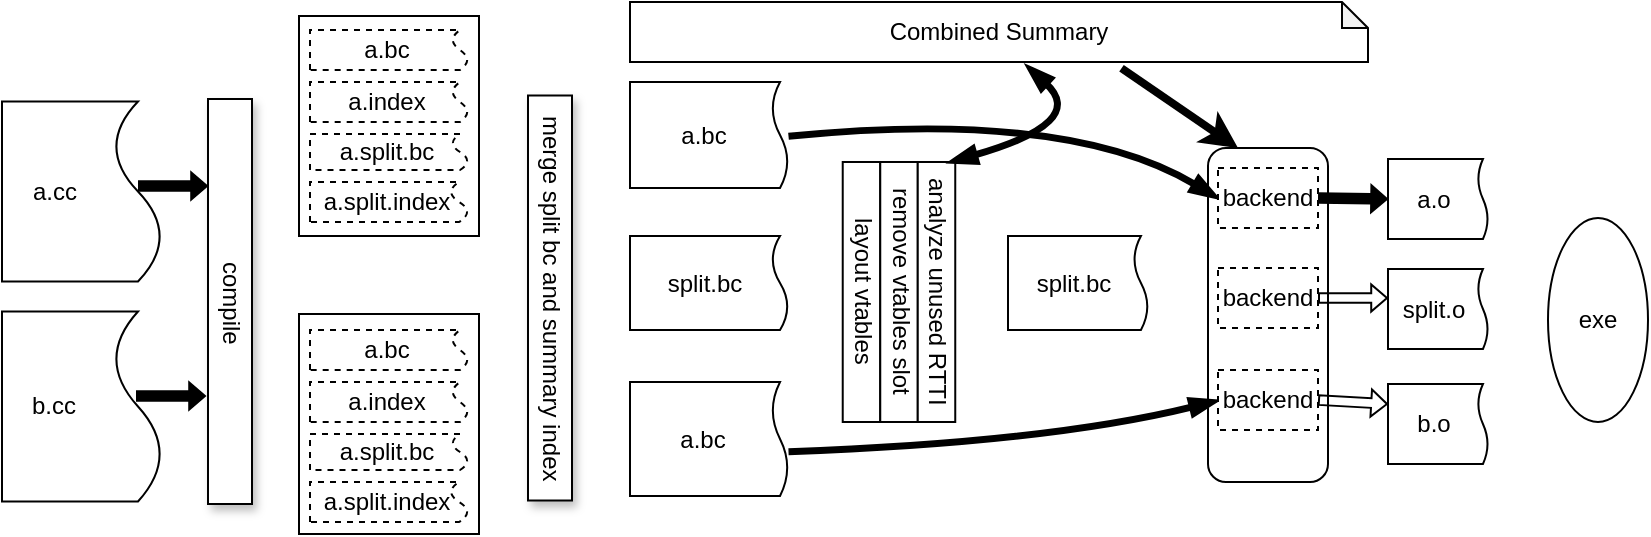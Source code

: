 <mxfile version="24.7.17">
  <diagram name="第 1 页" id="k2mW9J_V9D2OgyOmClB3">
    <mxGraphModel dx="868" dy="503" grid="1" gridSize="10" guides="1" tooltips="1" connect="1" arrows="1" fold="1" page="1" pageScale="1" pageWidth="827" pageHeight="1169" math="0" shadow="0">
      <root>
        <mxCell id="0" />
        <mxCell id="1" parent="0" />
        <mxCell id="VgSTUr_7AbSJky1cKvdX-178" value="" style="rounded=0;whiteSpace=wrap;html=1;fillColor=none;" vertex="1" parent="1">
          <mxGeometry x="235.5" y="236" width="90" height="110" as="geometry" />
        </mxCell>
        <mxCell id="VgSTUr_7AbSJky1cKvdX-176" value="" style="rounded=0;whiteSpace=wrap;html=1;fillColor=none;" vertex="1" parent="1">
          <mxGeometry x="235.5" y="87" width="90" height="110" as="geometry" />
        </mxCell>
        <mxCell id="VgSTUr_7AbSJky1cKvdX-78" value="merge split bc and summary index" style="rounded=0;whiteSpace=wrap;html=1;shadow=1;direction=south;textDirection=vertical-lr;" vertex="1" parent="1">
          <mxGeometry x="350" y="126.75" width="22" height="202.5" as="geometry" />
        </mxCell>
        <mxCell id="VgSTUr_7AbSJky1cKvdX-84" value="a.cc" style="shape=document;whiteSpace=wrap;html=1;boundedLbl=1;direction=north;" vertex="1" parent="1">
          <mxGeometry x="87" y="129.75" width="80" height="90" as="geometry" />
        </mxCell>
        <mxCell id="VgSTUr_7AbSJky1cKvdX-92" value="a.bc" style="shape=document;whiteSpace=wrap;html=1;boundedLbl=1;direction=north;size=0.101;dashed=1;" vertex="1" parent="1">
          <mxGeometry x="241" y="94" width="79" height="20" as="geometry" />
        </mxCell>
        <mxCell id="VgSTUr_7AbSJky1cKvdX-101" value="b.cc" style="shape=document;whiteSpace=wrap;html=1;boundedLbl=1;direction=north;" vertex="1" parent="1">
          <mxGeometry x="87" y="234.75" width="80" height="95" as="geometry" />
        </mxCell>
        <mxCell id="VgSTUr_7AbSJky1cKvdX-113" value="a.index" style="shape=document;whiteSpace=wrap;html=1;boundedLbl=1;direction=north;size=0.101;dashed=1;" vertex="1" parent="1">
          <mxGeometry x="241" y="120" width="79" height="20" as="geometry" />
        </mxCell>
        <mxCell id="VgSTUr_7AbSJky1cKvdX-114" value="a.split.bc" style="shape=document;whiteSpace=wrap;html=1;boundedLbl=1;direction=north;size=0.101;dashed=1;" vertex="1" parent="1">
          <mxGeometry x="241" y="146" width="79" height="18" as="geometry" />
        </mxCell>
        <mxCell id="VgSTUr_7AbSJky1cKvdX-115" value="a.split.index" style="shape=document;whiteSpace=wrap;html=1;boundedLbl=1;direction=north;size=0.112;dashed=1;" vertex="1" parent="1">
          <mxGeometry x="241" y="170" width="79" height="20" as="geometry" />
        </mxCell>
        <mxCell id="VgSTUr_7AbSJky1cKvdX-121" value="a.bc" style="shape=document;whiteSpace=wrap;html=1;boundedLbl=1;direction=north;size=0.101;dashed=1;" vertex="1" parent="1">
          <mxGeometry x="241" y="244" width="79" height="20" as="geometry" />
        </mxCell>
        <mxCell id="VgSTUr_7AbSJky1cKvdX-122" value="a.index" style="shape=document;whiteSpace=wrap;html=1;boundedLbl=1;direction=north;size=0.101;dashed=1;" vertex="1" parent="1">
          <mxGeometry x="241" y="270" width="79" height="20" as="geometry" />
        </mxCell>
        <mxCell id="VgSTUr_7AbSJky1cKvdX-123" value="a.split.bc" style="shape=document;whiteSpace=wrap;html=1;boundedLbl=1;direction=north;size=0.101;dashed=1;" vertex="1" parent="1">
          <mxGeometry x="241" y="296" width="79" height="18" as="geometry" />
        </mxCell>
        <mxCell id="VgSTUr_7AbSJky1cKvdX-124" value="a.split.index" style="shape=document;whiteSpace=wrap;html=1;boundedLbl=1;direction=north;size=0.112;dashed=1;" vertex="1" parent="1">
          <mxGeometry x="241" y="320" width="79" height="20" as="geometry" />
        </mxCell>
        <mxCell id="VgSTUr_7AbSJky1cKvdX-125" value="a.bc" style="shape=document;whiteSpace=wrap;html=1;boundedLbl=1;direction=north;size=0.101;" vertex="1" parent="1">
          <mxGeometry x="401" y="120" width="79" height="53" as="geometry" />
        </mxCell>
        <mxCell id="VgSTUr_7AbSJky1cKvdX-126" value="split.bc" style="shape=document;whiteSpace=wrap;html=1;boundedLbl=1;direction=north;size=0.101;" vertex="1" parent="1">
          <mxGeometry x="401" y="197" width="79" height="47" as="geometry" />
        </mxCell>
        <mxCell id="VgSTUr_7AbSJky1cKvdX-128" value="a.bc" style="shape=document;whiteSpace=wrap;html=1;boundedLbl=1;direction=north;size=0.101;" vertex="1" parent="1">
          <mxGeometry x="401" y="270" width="79" height="57" as="geometry" />
        </mxCell>
        <mxCell id="VgSTUr_7AbSJky1cKvdX-129" value="Combined Summary" style="shape=note;whiteSpace=wrap;html=1;backgroundOutline=1;darkOpacity=0.05;size=13;" vertex="1" parent="1">
          <mxGeometry x="401" y="80" width="369" height="30" as="geometry" />
        </mxCell>
        <mxCell id="VgSTUr_7AbSJky1cKvdX-130" value="split.bc" style="shape=document;whiteSpace=wrap;html=1;boundedLbl=1;direction=north;size=0.101;" vertex="1" parent="1">
          <mxGeometry x="590" y="197" width="70" height="47" as="geometry" />
        </mxCell>
        <mxCell id="VgSTUr_7AbSJky1cKvdX-131" value="" style="rounded=1;whiteSpace=wrap;html=1;direction=north;textDirection=vertical-lr;" vertex="1" parent="1">
          <mxGeometry x="690" y="153" width="60" height="167" as="geometry" />
        </mxCell>
        <mxCell id="VgSTUr_7AbSJky1cKvdX-135" value="layout vtables" style="rounded=0;whiteSpace=wrap;strokeColor=default;direction=north;html=1;verticalAlign=middle;textDirection=vertical-lr;align=center;" vertex="1" parent="1">
          <mxGeometry x="507.365" y="159.995" width="18.75" height="130" as="geometry" />
        </mxCell>
        <mxCell id="VgSTUr_7AbSJky1cKvdX-136" value="remove vtables slot" style="rounded=0;whiteSpace=wrap;html=1;strokeColor=default;direction=south;textDirection=vertical-lr;" vertex="1" parent="1">
          <mxGeometry x="526.125" y="159.995" width="18.75" height="130" as="geometry" />
        </mxCell>
        <mxCell id="VgSTUr_7AbSJky1cKvdX-137" value="analyze unused RTTI" style="rounded=0;whiteSpace=wrap;html=1;strokeColor=default;direction=south;textDirection=vertical-lr;" vertex="1" parent="1">
          <mxGeometry x="544.875" y="159.995" width="18.75" height="130" as="geometry" />
        </mxCell>
        <mxCell id="VgSTUr_7AbSJky1cKvdX-142" value="" style="curved=1;endArrow=blockThin;html=1;rounded=0;strokeWidth=3.5;exitX=0.536;exitY=1.045;exitDx=0;exitDy=0;exitPerimeter=0;startArrow=blockThin;startFill=1;endFill=1;" edge="1" parent="1" source="VgSTUr_7AbSJky1cKvdX-129">
          <mxGeometry width="50" height="50" relative="1" as="geometry">
            <mxPoint x="530.005" y="110.0" as="sourcePoint" />
            <mxPoint x="560" y="160" as="targetPoint" />
            <Array as="points">
              <mxPoint x="630" y="140" />
            </Array>
          </mxGeometry>
        </mxCell>
        <mxCell id="VgSTUr_7AbSJky1cKvdX-144" value="" style="curved=1;endArrow=none;html=1;rounded=0;strokeWidth=3.5;startArrow=blockThin;startFill=1;endFill=0;exitX=0;exitY=0.5;exitDx=0;exitDy=0;entryX=0.392;entryY=1;entryDx=0;entryDy=0;entryPerimeter=0;" edge="1" parent="1" source="VgSTUr_7AbSJky1cKvdX-153" target="VgSTUr_7AbSJky1cKvdX-128">
          <mxGeometry width="50" height="50" relative="1" as="geometry">
            <mxPoint x="710" y="304.66" as="sourcePoint" />
            <mxPoint x="500" y="304.67" as="targetPoint" />
            <Array as="points">
              <mxPoint x="610" y="300" />
            </Array>
          </mxGeometry>
        </mxCell>
        <mxCell id="VgSTUr_7AbSJky1cKvdX-145" value="" style="curved=1;endArrow=none;html=1;rounded=0;strokeWidth=3.5;startArrow=blockThin;startFill=1;endFill=0;exitX=0;exitY=0.5;exitDx=0;exitDy=0;" edge="1" parent="1" source="VgSTUr_7AbSJky1cKvdX-151">
          <mxGeometry width="50" height="50" relative="1" as="geometry">
            <mxPoint x="700" y="160" as="sourcePoint" />
            <mxPoint x="480" y="146.91" as="targetPoint" />
            <Array as="points">
              <mxPoint x="620" y="133" />
            </Array>
          </mxGeometry>
        </mxCell>
        <mxCell id="VgSTUr_7AbSJky1cKvdX-147" value="" style="curved=1;endArrow=classic;html=1;rounded=0;strokeWidth=4;exitX=0.666;exitY=1.104;exitDx=0;exitDy=0;exitPerimeter=0;entryX=1;entryY=0.25;entryDx=0;entryDy=0;" edge="1" parent="1" source="VgSTUr_7AbSJky1cKvdX-129" target="VgSTUr_7AbSJky1cKvdX-131">
          <mxGeometry width="50" height="50" relative="1" as="geometry">
            <mxPoint x="755.63" y="111" as="sourcePoint" />
            <mxPoint x="799.37" y="110" as="targetPoint" />
            <Array as="points" />
          </mxGeometry>
        </mxCell>
        <mxCell id="VgSTUr_7AbSJky1cKvdX-151" value="backend" style="rounded=0;whiteSpace=wrap;html=1;dashed=1;" vertex="1" parent="1">
          <mxGeometry x="695" y="163.01" width="50" height="29.99" as="geometry" />
        </mxCell>
        <mxCell id="VgSTUr_7AbSJky1cKvdX-152" value="backend" style="rounded=0;whiteSpace=wrap;html=1;dashed=1;" vertex="1" parent="1">
          <mxGeometry x="695" y="213" width="50" height="30" as="geometry" />
        </mxCell>
        <mxCell id="VgSTUr_7AbSJky1cKvdX-153" value="backend" style="rounded=0;whiteSpace=wrap;html=1;dashed=1;" vertex="1" parent="1">
          <mxGeometry x="695" y="264" width="50" height="30" as="geometry" />
        </mxCell>
        <mxCell id="VgSTUr_7AbSJky1cKvdX-159" value="a.o" style="shape=document;whiteSpace=wrap;html=1;boundedLbl=1;direction=north;size=0.101;" vertex="1" parent="1">
          <mxGeometry x="780" y="158.5" width="50" height="40" as="geometry" />
        </mxCell>
        <mxCell id="VgSTUr_7AbSJky1cKvdX-160" value="split.o" style="shape=document;whiteSpace=wrap;html=1;boundedLbl=1;direction=north;size=0.101;" vertex="1" parent="1">
          <mxGeometry x="780" y="213.51" width="50" height="40" as="geometry" />
        </mxCell>
        <mxCell id="VgSTUr_7AbSJky1cKvdX-161" value="b.o" style="shape=document;whiteSpace=wrap;html=1;boundedLbl=1;direction=north;size=0.101;" vertex="1" parent="1">
          <mxGeometry x="780" y="271" width="50" height="40" as="geometry" />
        </mxCell>
        <mxCell id="VgSTUr_7AbSJky1cKvdX-164" value="" style="shape=flexArrow;endArrow=classic;html=1;rounded=0;width=4.828;endSize=2.297;endWidth=7.705;exitX=1;exitY=0.5;exitDx=0;exitDy=0;entryX=0.5;entryY=0;entryDx=0;entryDy=0;fillColor=#000000;" edge="1" parent="1" source="VgSTUr_7AbSJky1cKvdX-151" target="VgSTUr_7AbSJky1cKvdX-159">
          <mxGeometry width="50" height="50" relative="1" as="geometry">
            <mxPoint x="770" y="172" as="sourcePoint" />
            <mxPoint x="800" y="170" as="targetPoint" />
          </mxGeometry>
        </mxCell>
        <mxCell id="VgSTUr_7AbSJky1cKvdX-167" value="" style="shape=flexArrow;endArrow=classic;html=1;rounded=0;width=4.828;endSize=2.297;endWidth=7.705;exitX=1;exitY=0.5;exitDx=0;exitDy=0;" edge="1" parent="1" source="VgSTUr_7AbSJky1cKvdX-152">
          <mxGeometry width="50" height="50" relative="1" as="geometry">
            <mxPoint x="770" y="226.01" as="sourcePoint" />
            <mxPoint x="780" y="228" as="targetPoint" />
          </mxGeometry>
        </mxCell>
        <mxCell id="VgSTUr_7AbSJky1cKvdX-171" value="" style="shape=flexArrow;endArrow=classic;html=1;rounded=0;width=4.828;endSize=2.297;endWidth=7.705;exitX=1;exitY=0.5;exitDx=0;exitDy=0;entryX=0.75;entryY=0;entryDx=0;entryDy=0;" edge="1" parent="1" source="VgSTUr_7AbSJky1cKvdX-153" target="VgSTUr_7AbSJky1cKvdX-161">
          <mxGeometry width="50" height="50" relative="1" as="geometry">
            <mxPoint x="765" y="276.5" as="sourcePoint" />
            <mxPoint x="800" y="276" as="targetPoint" />
          </mxGeometry>
        </mxCell>
        <mxCell id="VgSTUr_7AbSJky1cKvdX-174" value="exe" style="ellipse;whiteSpace=wrap;html=1;" vertex="1" parent="1">
          <mxGeometry x="860" y="188.01" width="50" height="101.99" as="geometry" />
        </mxCell>
        <mxCell id="VgSTUr_7AbSJky1cKvdX-175" value="compile" style="rounded=0;whiteSpace=wrap;html=1;shadow=1;direction=south;textDirection=vertical-lr;" vertex="1" parent="1">
          <mxGeometry x="190" y="128.5" width="22" height="202.5" as="geometry" />
        </mxCell>
        <mxCell id="VgSTUr_7AbSJky1cKvdX-180" value="" style="shape=flexArrow;endArrow=classic;html=1;rounded=0;width=4.828;endSize=2.297;endWidth=7.705;exitX=1;exitY=0.5;exitDx=0;exitDy=0;fillColor=#000000;" edge="1" parent="1">
          <mxGeometry width="50" height="50" relative="1" as="geometry">
            <mxPoint x="155" y="172" as="sourcePoint" />
            <mxPoint x="190" y="172" as="targetPoint" />
          </mxGeometry>
        </mxCell>
        <mxCell id="VgSTUr_7AbSJky1cKvdX-181" value="" style="shape=flexArrow;endArrow=classic;html=1;rounded=0;width=4.828;endSize=2.297;endWidth=7.705;exitX=1;exitY=0.5;exitDx=0;exitDy=0;fillColor=#000000;" edge="1" parent="1">
          <mxGeometry width="50" height="50" relative="1" as="geometry">
            <mxPoint x="154" y="277" as="sourcePoint" />
            <mxPoint x="189" y="277" as="targetPoint" />
          </mxGeometry>
        </mxCell>
      </root>
    </mxGraphModel>
  </diagram>
</mxfile>
